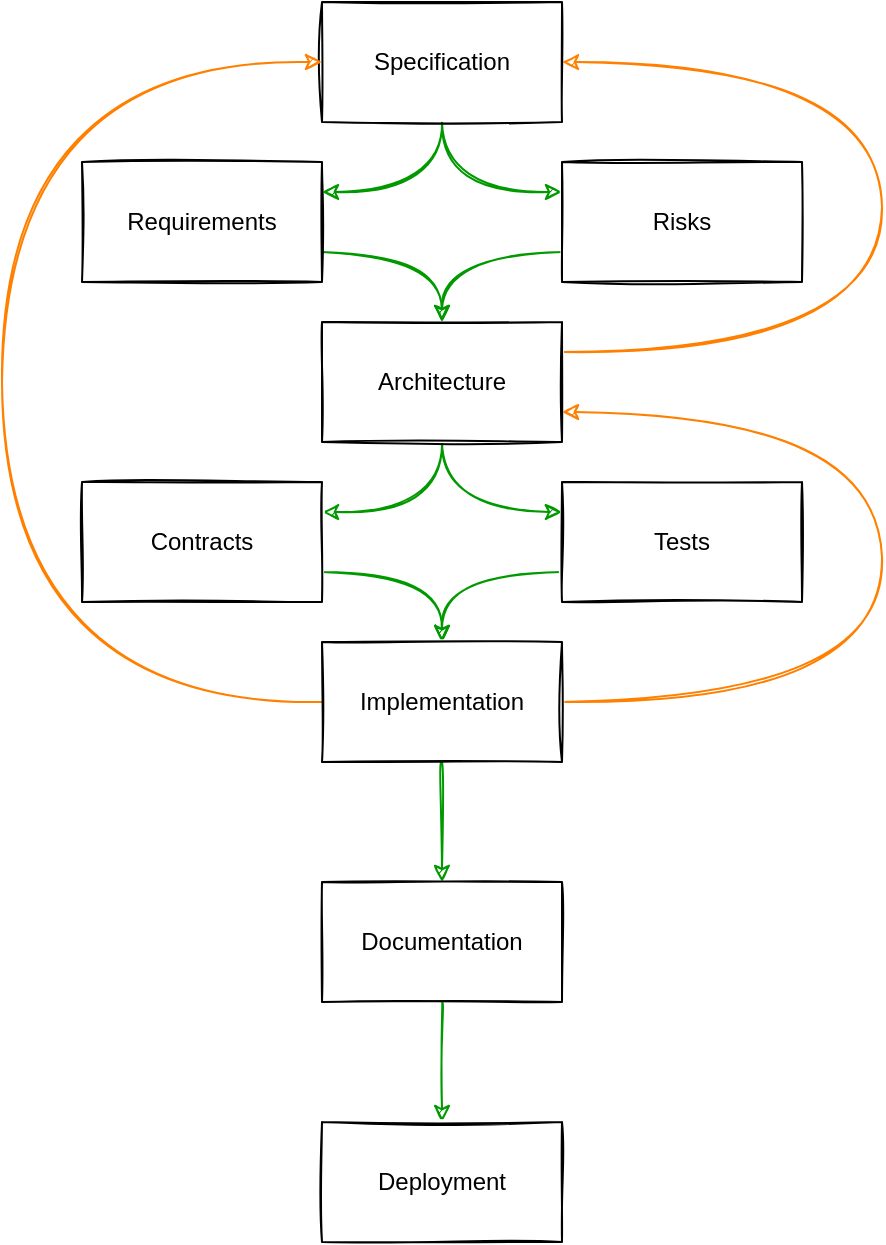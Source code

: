<mxfile version="15.1.4" type="device"><diagram id="NKD2hTMUVMzjq8oC7rQH" name="Page-1"><mxGraphModel dx="1422" dy="762" grid="1" gridSize="10" guides="1" tooltips="1" connect="1" arrows="1" fold="1" page="1" pageScale="1" pageWidth="827" pageHeight="1169" math="0" shadow="0"><root><mxCell id="0"/><mxCell id="1" parent="0"/><mxCell id="FwKnA0af66XPHGAcdXxb-10" style="edgeStyle=orthogonalEdgeStyle;orthogonalLoop=1;jettySize=auto;html=1;exitX=0.5;exitY=1;exitDx=0;exitDy=0;entryX=1;entryY=0.25;entryDx=0;entryDy=0;strokeColor=#009900;sketch=1;curved=1;" edge="1" parent="1" source="FwKnA0af66XPHGAcdXxb-1" target="FwKnA0af66XPHGAcdXxb-2"><mxGeometry relative="1" as="geometry"/></mxCell><mxCell id="FwKnA0af66XPHGAcdXxb-11" style="edgeStyle=orthogonalEdgeStyle;orthogonalLoop=1;jettySize=auto;html=1;exitX=0.5;exitY=1;exitDx=0;exitDy=0;entryX=0;entryY=0.25;entryDx=0;entryDy=0;strokeColor=#009900;sketch=1;curved=1;" edge="1" parent="1" source="FwKnA0af66XPHGAcdXxb-1" target="FwKnA0af66XPHGAcdXxb-3"><mxGeometry relative="1" as="geometry"/></mxCell><mxCell id="FwKnA0af66XPHGAcdXxb-1" value="Specification" style="whiteSpace=wrap;html=1;sketch=1;" vertex="1" parent="1"><mxGeometry x="360" y="50" width="120" height="60" as="geometry"/></mxCell><mxCell id="FwKnA0af66XPHGAcdXxb-19" style="edgeStyle=orthogonalEdgeStyle;orthogonalLoop=1;jettySize=auto;html=1;exitX=1;exitY=0.75;exitDx=0;exitDy=0;entryX=0.5;entryY=0;entryDx=0;entryDy=0;strokeColor=#009900;sketch=1;curved=1;" edge="1" parent="1" source="FwKnA0af66XPHGAcdXxb-2" target="FwKnA0af66XPHGAcdXxb-4"><mxGeometry relative="1" as="geometry"/></mxCell><mxCell id="FwKnA0af66XPHGAcdXxb-2" value="Requirements" style="whiteSpace=wrap;html=1;sketch=1;" vertex="1" parent="1"><mxGeometry x="240" y="130" width="120" height="60" as="geometry"/></mxCell><mxCell id="FwKnA0af66XPHGAcdXxb-21" style="edgeStyle=orthogonalEdgeStyle;orthogonalLoop=1;jettySize=auto;html=1;exitX=0;exitY=0.75;exitDx=0;exitDy=0;entryX=0.5;entryY=0;entryDx=0;entryDy=0;strokeColor=#009900;sketch=1;curved=1;" edge="1" parent="1" source="FwKnA0af66XPHGAcdXxb-3" target="FwKnA0af66XPHGAcdXxb-4"><mxGeometry relative="1" as="geometry"/></mxCell><mxCell id="FwKnA0af66XPHGAcdXxb-3" value="Risks" style="whiteSpace=wrap;html=1;sketch=1;" vertex="1" parent="1"><mxGeometry x="480" y="130" width="120" height="60" as="geometry"/></mxCell><mxCell id="FwKnA0af66XPHGAcdXxb-14" style="edgeStyle=orthogonalEdgeStyle;orthogonalLoop=1;jettySize=auto;html=1;exitX=0.5;exitY=1;exitDx=0;exitDy=0;entryX=1;entryY=0.25;entryDx=0;entryDy=0;strokeColor=#009900;sketch=1;curved=1;" edge="1" parent="1" source="FwKnA0af66XPHGAcdXxb-4" target="FwKnA0af66XPHGAcdXxb-5"><mxGeometry relative="1" as="geometry"/></mxCell><mxCell id="FwKnA0af66XPHGAcdXxb-15" style="edgeStyle=orthogonalEdgeStyle;orthogonalLoop=1;jettySize=auto;html=1;exitX=0.5;exitY=1;exitDx=0;exitDy=0;entryX=0;entryY=0.25;entryDx=0;entryDy=0;strokeColor=#009900;sketch=1;curved=1;" edge="1" parent="1" source="FwKnA0af66XPHGAcdXxb-4" target="FwKnA0af66XPHGAcdXxb-6"><mxGeometry relative="1" as="geometry"/></mxCell><mxCell id="FwKnA0af66XPHGAcdXxb-53" style="edgeStyle=orthogonalEdgeStyle;orthogonalLoop=1;jettySize=auto;html=1;exitX=1;exitY=0.25;exitDx=0;exitDy=0;entryX=1;entryY=0.5;entryDx=0;entryDy=0;startArrow=none;startFill=0;strokeColor=#FF8000;sketch=1;curved=1;" edge="1" parent="1" source="FwKnA0af66XPHGAcdXxb-4" target="FwKnA0af66XPHGAcdXxb-1"><mxGeometry relative="1" as="geometry"><Array as="points"><mxPoint x="640" y="225"/><mxPoint x="640" y="80"/></Array></mxGeometry></mxCell><mxCell id="FwKnA0af66XPHGAcdXxb-4" value="Architecture" style="whiteSpace=wrap;html=1;sketch=1;" vertex="1" parent="1"><mxGeometry x="360" y="210" width="120" height="60" as="geometry"/></mxCell><mxCell id="FwKnA0af66XPHGAcdXxb-18" style="edgeStyle=orthogonalEdgeStyle;orthogonalLoop=1;jettySize=auto;html=1;exitX=1;exitY=0.75;exitDx=0;exitDy=0;entryX=0.5;entryY=0;entryDx=0;entryDy=0;strokeColor=#009900;sketch=1;curved=1;" edge="1" parent="1" source="FwKnA0af66XPHGAcdXxb-5" target="FwKnA0af66XPHGAcdXxb-7"><mxGeometry relative="1" as="geometry"/></mxCell><mxCell id="FwKnA0af66XPHGAcdXxb-5" value="Contracts" style="whiteSpace=wrap;html=1;sketch=1;" vertex="1" parent="1"><mxGeometry x="240" y="290" width="120" height="60" as="geometry"/></mxCell><mxCell id="FwKnA0af66XPHGAcdXxb-16" style="edgeStyle=orthogonalEdgeStyle;orthogonalLoop=1;jettySize=auto;html=1;exitX=0;exitY=0.75;exitDx=0;exitDy=0;entryX=0.5;entryY=0;entryDx=0;entryDy=0;strokeColor=#009900;sketch=1;curved=1;" edge="1" parent="1" source="FwKnA0af66XPHGAcdXxb-6" target="FwKnA0af66XPHGAcdXxb-7"><mxGeometry relative="1" as="geometry"/></mxCell><mxCell id="FwKnA0af66XPHGAcdXxb-6" value="&lt;div&gt;Tests&lt;/div&gt;" style="whiteSpace=wrap;html=1;sketch=1;" vertex="1" parent="1"><mxGeometry x="480" y="290" width="120" height="60" as="geometry"/></mxCell><mxCell id="FwKnA0af66XPHGAcdXxb-22" value="" style="edgeStyle=orthogonalEdgeStyle;orthogonalLoop=1;jettySize=auto;html=1;strokeColor=#009900;sketch=1;curved=1;" edge="1" parent="1" source="FwKnA0af66XPHGAcdXxb-7" target="FwKnA0af66XPHGAcdXxb-8"><mxGeometry relative="1" as="geometry"/></mxCell><mxCell id="FwKnA0af66XPHGAcdXxb-52" style="edgeStyle=orthogonalEdgeStyle;orthogonalLoop=1;jettySize=auto;html=1;exitX=1;exitY=0.5;exitDx=0;exitDy=0;entryX=1;entryY=0.75;entryDx=0;entryDy=0;startArrow=none;startFill=0;strokeColor=#FF8000;sketch=1;curved=1;" edge="1" parent="1" source="FwKnA0af66XPHGAcdXxb-7" target="FwKnA0af66XPHGAcdXxb-4"><mxGeometry relative="1" as="geometry"><Array as="points"><mxPoint x="640" y="400"/><mxPoint x="640" y="255"/></Array></mxGeometry></mxCell><mxCell id="FwKnA0af66XPHGAcdXxb-54" style="edgeStyle=orthogonalEdgeStyle;orthogonalLoop=1;jettySize=auto;html=1;exitX=0;exitY=0.5;exitDx=0;exitDy=0;entryX=0;entryY=0.5;entryDx=0;entryDy=0;startArrow=none;startFill=0;strokeColor=#FF8000;sketch=1;curved=1;" edge="1" parent="1" source="FwKnA0af66XPHGAcdXxb-7" target="FwKnA0af66XPHGAcdXxb-1"><mxGeometry relative="1" as="geometry"><Array as="points"><mxPoint x="200" y="400"/><mxPoint x="200" y="80"/></Array></mxGeometry></mxCell><mxCell id="FwKnA0af66XPHGAcdXxb-7" value="Implementation" style="whiteSpace=wrap;html=1;sketch=1;" vertex="1" parent="1"><mxGeometry x="360" y="370" width="120" height="60" as="geometry"/></mxCell><mxCell id="FwKnA0af66XPHGAcdXxb-23" value="" style="edgeStyle=orthogonalEdgeStyle;orthogonalLoop=1;jettySize=auto;html=1;strokeColor=#009900;sketch=1;curved=1;" edge="1" parent="1" source="FwKnA0af66XPHGAcdXxb-8" target="FwKnA0af66XPHGAcdXxb-9"><mxGeometry relative="1" as="geometry"/></mxCell><mxCell id="FwKnA0af66XPHGAcdXxb-8" value="Documentation" style="whiteSpace=wrap;html=1;sketch=1;" vertex="1" parent="1"><mxGeometry x="360" y="490" width="120" height="60" as="geometry"/></mxCell><mxCell id="FwKnA0af66XPHGAcdXxb-9" value="Deployment" style="whiteSpace=wrap;html=1;sketch=1;" vertex="1" parent="1"><mxGeometry x="360" y="610" width="120" height="60" as="geometry"/></mxCell></root></mxGraphModel></diagram></mxfile>